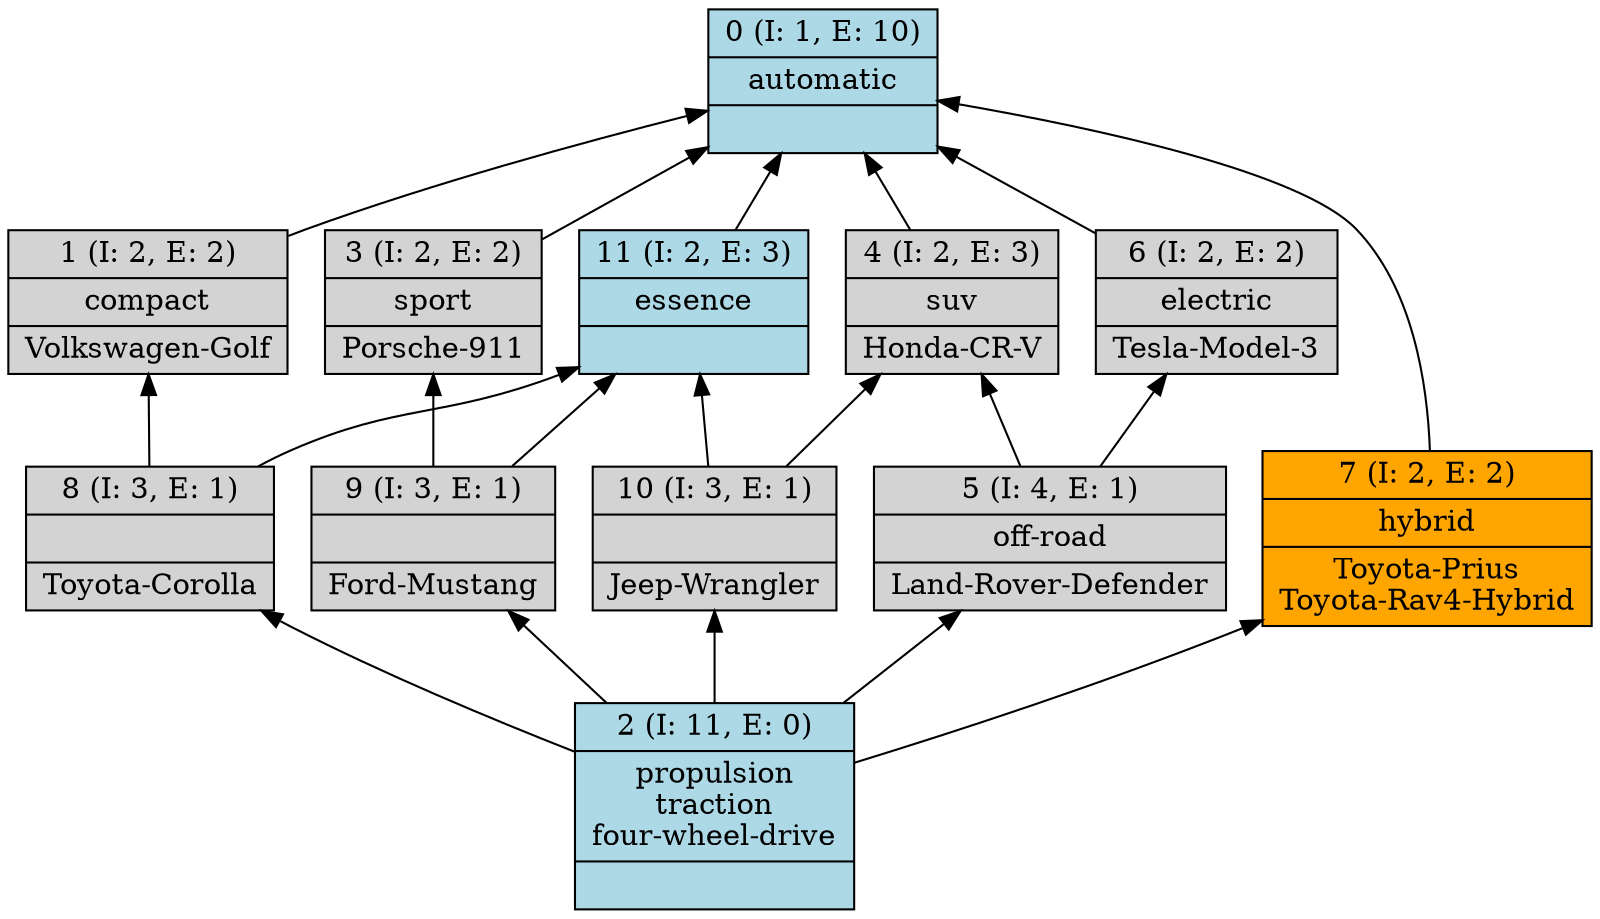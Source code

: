 digraph G { 
	rankdir=BT;
0 [shape=record,style=filled,fillcolor=lightblue,label="{0 (I: 1, E: 10)|automatic\n|}"];
1 [shape=record,style=filled,label="{1 (I: 2, E: 2)|compact\n|Volkswagen-Golf\n}"];
2 [shape=record,style=filled,fillcolor=lightblue,label="{2 (I: 11, E: 0)|propulsion\ntraction\nfour-wheel-drive\n|}"];
3 [shape=record,style=filled,label="{3 (I: 2, E: 2)|sport\n|Porsche-911\n}"];
4 [shape=record,style=filled,label="{4 (I: 2, E: 3)|suv\n|Honda-CR-V\n}"];
5 [shape=record,style=filled,label="{5 (I: 4, E: 1)|off-road\n|Land-Rover-Defender\n}"];
6 [shape=record,style=filled,label="{6 (I: 2, E: 2)|electric\n|Tesla-Model-3\n}"];
7 [shape=record,style=filled,fillcolor=orange,label="{7 (I: 2, E: 2)|hybrid\n|Toyota-Prius\nToyota-Rav4-Hybrid\n}"];
8 [shape=record,style=filled,label="{8 (I: 3, E: 1)||Toyota-Corolla\n}"];
9 [shape=record,style=filled,label="{9 (I: 3, E: 1)||Ford-Mustang\n}"];
10 [shape=record,style=filled,label="{10 (I: 3, E: 1)||Jeep-Wrangler\n}"];
11 [shape=record,style=filled,fillcolor=lightblue,label="{11 (I: 2, E: 3)|essence\n|}"];
	1 -> 0
	2 -> 5
	2 -> 7
	2 -> 8
	2 -> 9
	2 -> 10
	3 -> 0
	4 -> 0
	5 -> 4
	5 -> 6
	6 -> 0
	7 -> 0
	8 -> 1
	8 -> 11
	9 -> 3
	9 -> 11
	10 -> 4
	10 -> 11
	11 -> 0
}